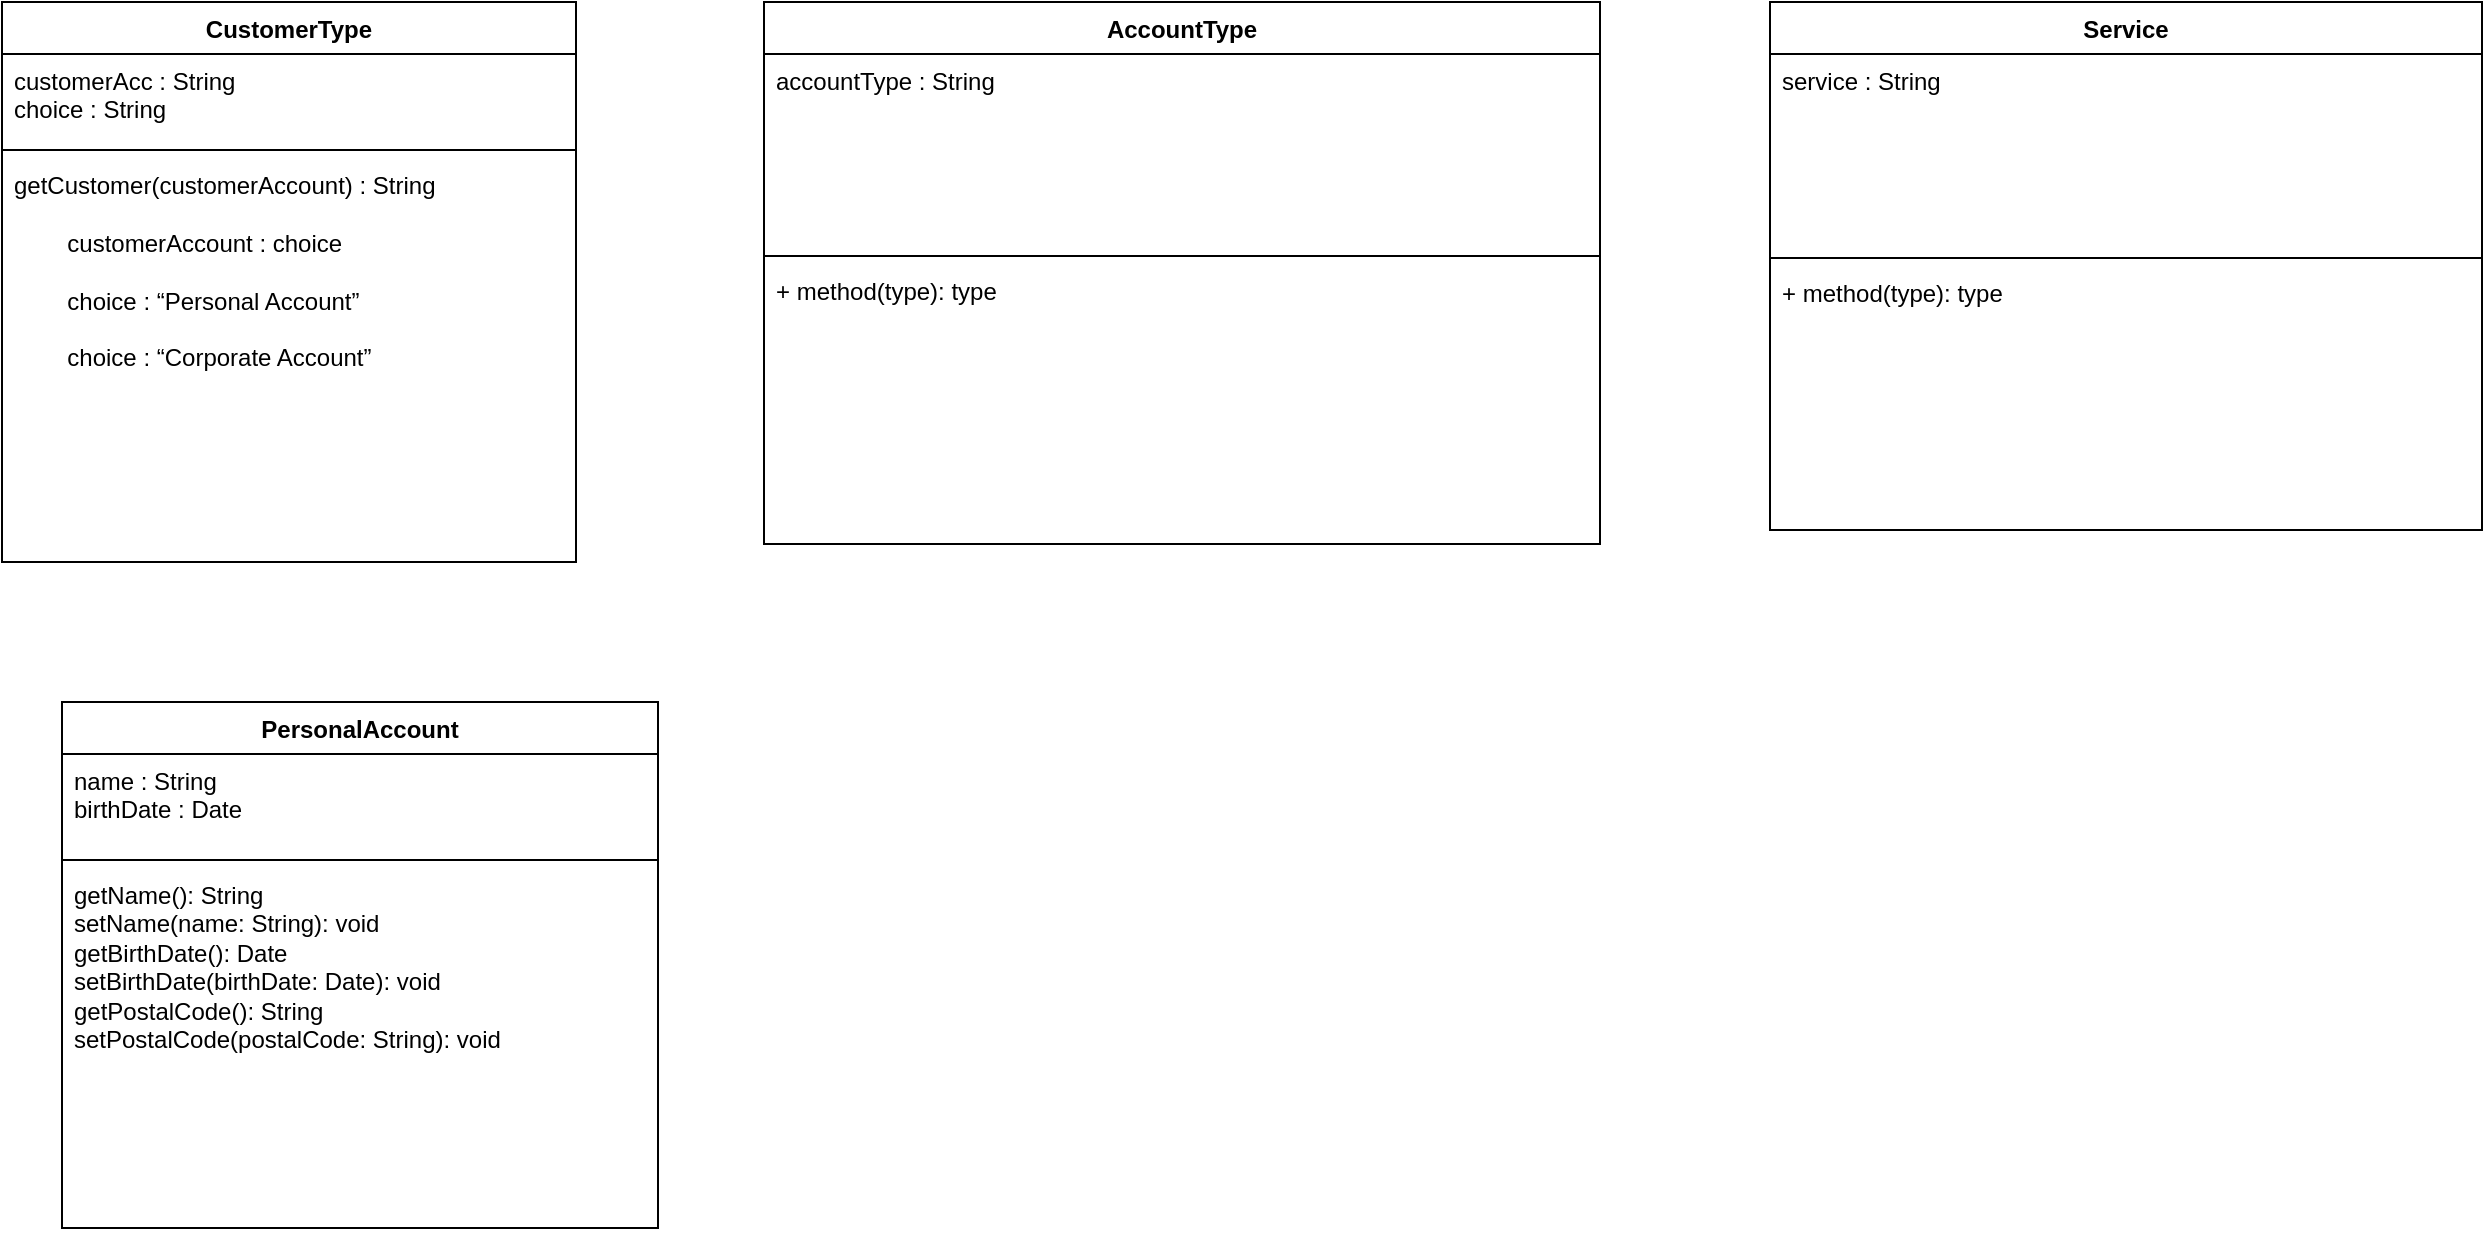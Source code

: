 <mxfile version="23.1.8" type="github">
  <diagram name="Page-1" id="QCnrgxPeKVAtoiX1jV0b">
    <mxGraphModel dx="1393" dy="1204" grid="0" gridSize="10" guides="1" tooltips="1" connect="1" arrows="1" fold="1" page="0" pageScale="1" pageWidth="850" pageHeight="1100" math="0" shadow="0">
      <root>
        <mxCell id="0" />
        <mxCell id="1" parent="0" />
        <mxCell id="JyriEMfmjadqsh-ZED06-1" value="CustomerType" style="swimlane;fontStyle=1;align=center;verticalAlign=top;childLayout=stackLayout;horizontal=1;startSize=26;horizontalStack=0;resizeParent=1;resizeParentMax=0;resizeLast=0;collapsible=1;marginBottom=0;whiteSpace=wrap;html=1;" parent="1" vertex="1">
          <mxGeometry x="40" y="-81" width="287" height="280" as="geometry" />
        </mxCell>
        <mxCell id="JyriEMfmjadqsh-ZED06-2" value="customerAcc : String&lt;br&gt;choice : String" style="text;strokeColor=none;fillColor=none;align=left;verticalAlign=top;spacingLeft=4;spacingRight=4;overflow=hidden;rotatable=0;points=[[0,0.5],[1,0.5]];portConstraint=eastwest;whiteSpace=wrap;html=1;" parent="JyriEMfmjadqsh-ZED06-1" vertex="1">
          <mxGeometry y="26" width="287" height="44" as="geometry" />
        </mxCell>
        <mxCell id="JyriEMfmjadqsh-ZED06-3" value="" style="line;strokeWidth=1;fillColor=none;align=left;verticalAlign=middle;spacingTop=-1;spacingLeft=3;spacingRight=3;rotatable=0;labelPosition=right;points=[];portConstraint=eastwest;strokeColor=inherit;" parent="JyriEMfmjadqsh-ZED06-1" vertex="1">
          <mxGeometry y="70" width="287" height="8" as="geometry" />
        </mxCell>
        <mxCell id="JyriEMfmjadqsh-ZED06-4" value="getCustomer(customerAccount) : String&lt;div&gt;&lt;br&gt;&lt;/div&gt;&lt;div&gt;&lt;span style=&quot;white-space: pre;&quot;&gt;&#x9;&lt;/span&gt;customerAccount : choice&lt;/div&gt;&lt;div&gt;&lt;span style=&quot;white-space: pre;&quot;&gt;&#x9;&lt;/span&gt;&lt;br&gt;&lt;/div&gt;&lt;div&gt;&lt;span style=&quot;white-space: pre;&quot;&gt;&#x9;choice : “Personal Account”&lt;/span&gt;&lt;br&gt;&lt;/div&gt;&lt;div&gt;&lt;span style=&quot;white-space: pre;&quot;&gt;&lt;span style=&quot;white-space: pre;&quot;&gt;&#x9;&lt;/span&gt;&lt;br&gt;&lt;/span&gt;&lt;/div&gt;&lt;div&gt;&lt;span style=&quot;white-space: pre;&quot;&gt;&lt;span style=&quot;white-space: pre;&quot;&gt;&#x9;choice : “Corporate Account”&lt;/span&gt;&lt;/span&gt;&lt;/div&gt;&lt;div&gt;&lt;br&gt;&lt;/div&gt;&lt;div&gt;&lt;br&gt;&lt;/div&gt;" style="text;strokeColor=none;fillColor=none;align=left;verticalAlign=top;spacingLeft=4;spacingRight=4;overflow=hidden;rotatable=0;points=[[0,0.5],[1,0.5]];portConstraint=eastwest;whiteSpace=wrap;html=1;" parent="JyriEMfmjadqsh-ZED06-1" vertex="1">
          <mxGeometry y="78" width="287" height="202" as="geometry" />
        </mxCell>
        <mxCell id="JyriEMfmjadqsh-ZED06-5" value="AccountType" style="swimlane;fontStyle=1;align=center;verticalAlign=top;childLayout=stackLayout;horizontal=1;startSize=26;horizontalStack=0;resizeParent=1;resizeParentMax=0;resizeLast=0;collapsible=1;marginBottom=0;whiteSpace=wrap;html=1;" parent="1" vertex="1">
          <mxGeometry x="421" y="-81" width="418" height="271" as="geometry" />
        </mxCell>
        <mxCell id="JyriEMfmjadqsh-ZED06-6" value="accountType : String" style="text;strokeColor=none;fillColor=none;align=left;verticalAlign=top;spacingLeft=4;spacingRight=4;overflow=hidden;rotatable=0;points=[[0,0.5],[1,0.5]];portConstraint=eastwest;whiteSpace=wrap;html=1;" parent="JyriEMfmjadqsh-ZED06-5" vertex="1">
          <mxGeometry y="26" width="418" height="97" as="geometry" />
        </mxCell>
        <mxCell id="JyriEMfmjadqsh-ZED06-7" value="" style="line;strokeWidth=1;fillColor=none;align=left;verticalAlign=middle;spacingTop=-1;spacingLeft=3;spacingRight=3;rotatable=0;labelPosition=right;points=[];portConstraint=eastwest;strokeColor=inherit;" parent="JyriEMfmjadqsh-ZED06-5" vertex="1">
          <mxGeometry y="123" width="418" height="8" as="geometry" />
        </mxCell>
        <mxCell id="JyriEMfmjadqsh-ZED06-8" value="+ method(type): type" style="text;strokeColor=none;fillColor=none;align=left;verticalAlign=top;spacingLeft=4;spacingRight=4;overflow=hidden;rotatable=0;points=[[0,0.5],[1,0.5]];portConstraint=eastwest;whiteSpace=wrap;html=1;" parent="JyriEMfmjadqsh-ZED06-5" vertex="1">
          <mxGeometry y="131" width="418" height="140" as="geometry" />
        </mxCell>
        <mxCell id="JyriEMfmjadqsh-ZED06-9" value="Service" style="swimlane;fontStyle=1;align=center;verticalAlign=top;childLayout=stackLayout;horizontal=1;startSize=26;horizontalStack=0;resizeParent=1;resizeParentMax=0;resizeLast=0;collapsible=1;marginBottom=0;whiteSpace=wrap;html=1;" parent="1" vertex="1">
          <mxGeometry x="924" y="-81" width="356" height="264" as="geometry" />
        </mxCell>
        <mxCell id="JyriEMfmjadqsh-ZED06-10" value="service : String" style="text;strokeColor=none;fillColor=none;align=left;verticalAlign=top;spacingLeft=4;spacingRight=4;overflow=hidden;rotatable=0;points=[[0,0.5],[1,0.5]];portConstraint=eastwest;whiteSpace=wrap;html=1;" parent="JyriEMfmjadqsh-ZED06-9" vertex="1">
          <mxGeometry y="26" width="356" height="98" as="geometry" />
        </mxCell>
        <mxCell id="JyriEMfmjadqsh-ZED06-11" value="" style="line;strokeWidth=1;fillColor=none;align=left;verticalAlign=middle;spacingTop=-1;spacingLeft=3;spacingRight=3;rotatable=0;labelPosition=right;points=[];portConstraint=eastwest;strokeColor=inherit;" parent="JyriEMfmjadqsh-ZED06-9" vertex="1">
          <mxGeometry y="124" width="356" height="8" as="geometry" />
        </mxCell>
        <mxCell id="JyriEMfmjadqsh-ZED06-12" value="+ method(type): type" style="text;strokeColor=none;fillColor=none;align=left;verticalAlign=top;spacingLeft=4;spacingRight=4;overflow=hidden;rotatable=0;points=[[0,0.5],[1,0.5]];portConstraint=eastwest;whiteSpace=wrap;html=1;" parent="JyriEMfmjadqsh-ZED06-9" vertex="1">
          <mxGeometry y="132" width="356" height="132" as="geometry" />
        </mxCell>
        <mxCell id="MxI-1oee2H2ZmX-ZESYG-1" value="PersonalAccount" style="swimlane;fontStyle=1;align=center;verticalAlign=top;childLayout=stackLayout;horizontal=1;startSize=26;horizontalStack=0;resizeParent=1;resizeParentMax=0;resizeLast=0;collapsible=1;marginBottom=0;whiteSpace=wrap;html=1;" vertex="1" parent="1">
          <mxGeometry x="70" y="269" width="298" height="263" as="geometry" />
        </mxCell>
        <mxCell id="MxI-1oee2H2ZmX-ZESYG-2" value="name : String&lt;div style=&quot;border-color: var(--border-color);&quot;&gt;birthDate : Date&lt;/div&gt;" style="text;strokeColor=none;fillColor=none;align=left;verticalAlign=top;spacingLeft=4;spacingRight=4;overflow=hidden;rotatable=0;points=[[0,0.5],[1,0.5]];portConstraint=eastwest;whiteSpace=wrap;html=1;" vertex="1" parent="MxI-1oee2H2ZmX-ZESYG-1">
          <mxGeometry y="26" width="298" height="49" as="geometry" />
        </mxCell>
        <mxCell id="MxI-1oee2H2ZmX-ZESYG-3" value="" style="line;strokeWidth=1;fillColor=none;align=left;verticalAlign=middle;spacingTop=-1;spacingLeft=3;spacingRight=3;rotatable=0;labelPosition=right;points=[];portConstraint=eastwest;strokeColor=inherit;" vertex="1" parent="MxI-1oee2H2ZmX-ZESYG-1">
          <mxGeometry y="75" width="298" height="8" as="geometry" />
        </mxCell>
        <mxCell id="MxI-1oee2H2ZmX-ZESYG-4" value="&lt;div&gt;getName(): String&lt;/div&gt;&lt;div&gt;setName(name: String): void&lt;/div&gt;&lt;div&gt;getBirthDate(): Date&lt;/div&gt;&lt;div&gt;setBirthDate(birthDate: Date): void&lt;/div&gt;&lt;div&gt;getPostalCode(): String&lt;/div&gt;&lt;div&gt;setPostalCode(postalCode: String): void&lt;/div&gt;" style="text;strokeColor=none;fillColor=none;align=left;verticalAlign=top;spacingLeft=4;spacingRight=4;overflow=hidden;rotatable=0;points=[[0,0.5],[1,0.5]];portConstraint=eastwest;whiteSpace=wrap;html=1;" vertex="1" parent="MxI-1oee2H2ZmX-ZESYG-1">
          <mxGeometry y="83" width="298" height="180" as="geometry" />
        </mxCell>
      </root>
    </mxGraphModel>
  </diagram>
</mxfile>
